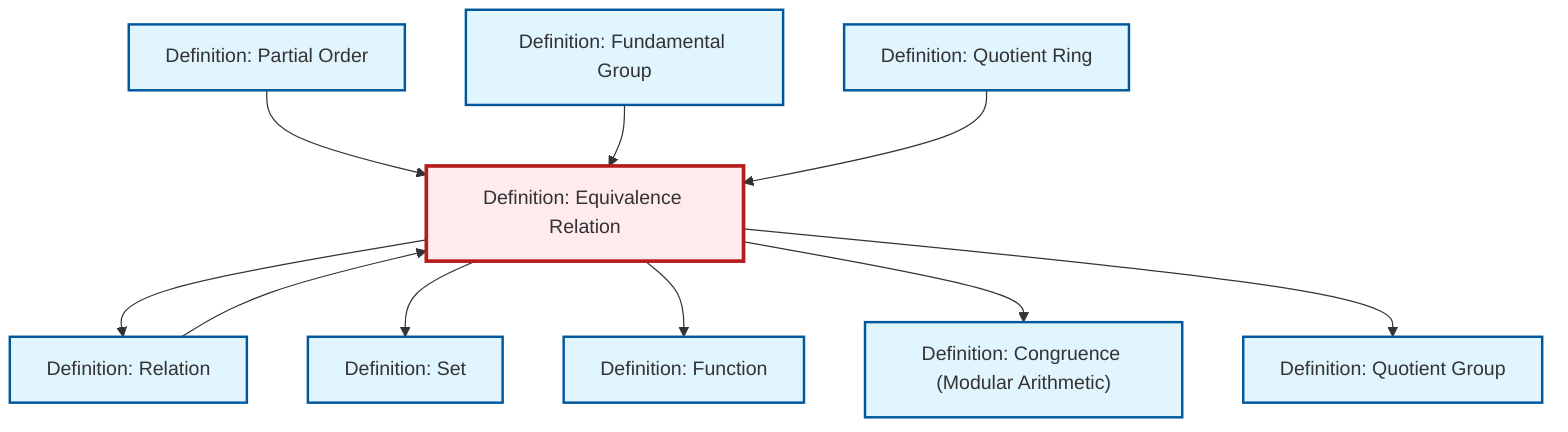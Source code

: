 graph TD
    classDef definition fill:#e1f5fe,stroke:#01579b,stroke-width:2px
    classDef theorem fill:#f3e5f5,stroke:#4a148c,stroke-width:2px
    classDef axiom fill:#fff3e0,stroke:#e65100,stroke-width:2px
    classDef example fill:#e8f5e9,stroke:#1b5e20,stroke-width:2px
    classDef current fill:#ffebee,stroke:#b71c1c,stroke-width:3px
    def-partial-order["Definition: Partial Order"]:::definition
    def-function["Definition: Function"]:::definition
    def-quotient-group["Definition: Quotient Group"]:::definition
    def-fundamental-group["Definition: Fundamental Group"]:::definition
    def-relation["Definition: Relation"]:::definition
    def-set["Definition: Set"]:::definition
    def-equivalence-relation["Definition: Equivalence Relation"]:::definition
    def-quotient-ring["Definition: Quotient Ring"]:::definition
    def-congruence["Definition: Congruence (Modular Arithmetic)"]:::definition
    def-equivalence-relation --> def-relation
    def-partial-order --> def-equivalence-relation
    def-fundamental-group --> def-equivalence-relation
    def-equivalence-relation --> def-set
    def-quotient-ring --> def-equivalence-relation
    def-equivalence-relation --> def-function
    def-equivalence-relation --> def-congruence
    def-relation --> def-equivalence-relation
    def-equivalence-relation --> def-quotient-group
    class def-equivalence-relation current